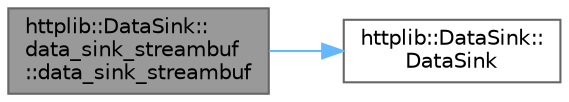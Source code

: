 digraph "httplib::DataSink::data_sink_streambuf::data_sink_streambuf"
{
 // LATEX_PDF_SIZE
  bgcolor="transparent";
  edge [fontname=Helvetica,fontsize=10,labelfontname=Helvetica,labelfontsize=10];
  node [fontname=Helvetica,fontsize=10,shape=box,height=0.2,width=0.4];
  rankdir="LR";
  Node1 [id="Node000001",label="httplib::DataSink::\ldata_sink_streambuf\l::data_sink_streambuf",height=0.2,width=0.4,color="gray40", fillcolor="grey60", style="filled", fontcolor="black",tooltip=" "];
  Node1 -> Node2 [id="edge2_Node000001_Node000002",color="steelblue1",style="solid",tooltip=" "];
  Node2 [id="Node000002",label="httplib::DataSink::\lDataSink",height=0.2,width=0.4,color="grey40", fillcolor="white", style="filled",URL="$classhttplib_1_1_data_sink.html#ae0f5e1210ae27e817644dac5ae7b7ecc",tooltip=" "];
}

